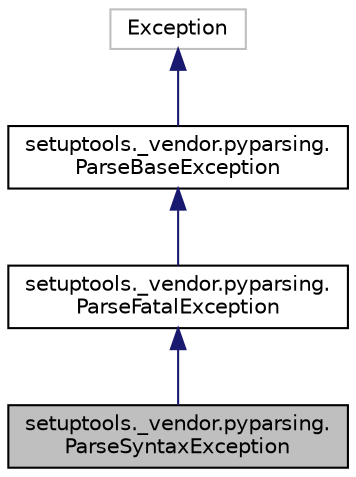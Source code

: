 digraph "setuptools._vendor.pyparsing.ParseSyntaxException"
{
 // LATEX_PDF_SIZE
  edge [fontname="Helvetica",fontsize="10",labelfontname="Helvetica",labelfontsize="10"];
  node [fontname="Helvetica",fontsize="10",shape=record];
  Node1 [label="setuptools._vendor.pyparsing.\lParseSyntaxException",height=0.2,width=0.4,color="black", fillcolor="grey75", style="filled", fontcolor="black",tooltip=" "];
  Node2 -> Node1 [dir="back",color="midnightblue",fontsize="10",style="solid",fontname="Helvetica"];
  Node2 [label="setuptools._vendor.pyparsing.\lParseFatalException",height=0.2,width=0.4,color="black", fillcolor="white", style="filled",URL="$df/dba/classsetuptools_1_1__vendor_1_1pyparsing_1_1_parse_fatal_exception.html",tooltip=" "];
  Node3 -> Node2 [dir="back",color="midnightblue",fontsize="10",style="solid",fontname="Helvetica"];
  Node3 [label="setuptools._vendor.pyparsing.\lParseBaseException",height=0.2,width=0.4,color="black", fillcolor="white", style="filled",URL="$d5/d48/classsetuptools_1_1__vendor_1_1pyparsing_1_1_parse_base_exception.html",tooltip=" "];
  Node4 -> Node3 [dir="back",color="midnightblue",fontsize="10",style="solid",fontname="Helvetica"];
  Node4 [label="Exception",height=0.2,width=0.4,color="grey75", fillcolor="white", style="filled",tooltip=" "];
}
